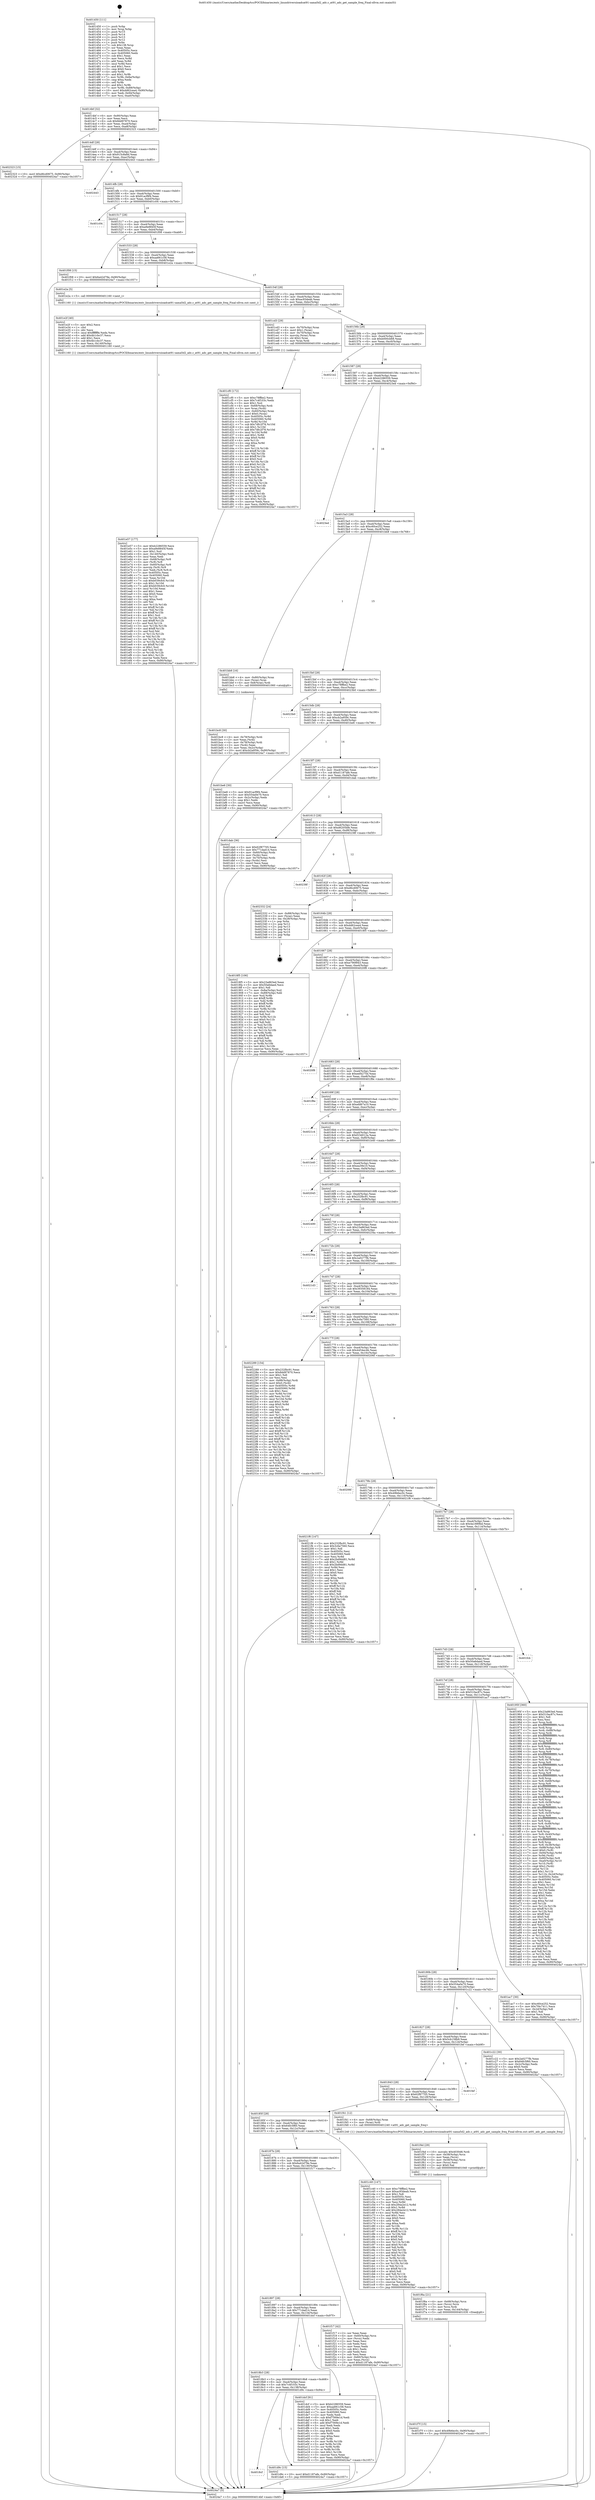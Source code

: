 digraph "0x401450" {
  label = "0x401450 (/mnt/c/Users/mathe/Desktop/tcc/POCII/binaries/extr_linuxdriversiioadcat91-sama5d2_adc.c_at91_adc_get_sample_freq_Final-ollvm.out::main(0))"
  labelloc = "t"
  node[shape=record]

  Entry [label="",width=0.3,height=0.3,shape=circle,fillcolor=black,style=filled]
  "0x4014bf" [label="{
     0x4014bf [32]\l
     | [instrs]\l
     &nbsp;&nbsp;0x4014bf \<+6\>: mov -0x90(%rbp),%eax\l
     &nbsp;&nbsp;0x4014c5 \<+2\>: mov %eax,%ecx\l
     &nbsp;&nbsp;0x4014c7 \<+6\>: sub $0x8dd97870,%ecx\l
     &nbsp;&nbsp;0x4014cd \<+6\>: mov %eax,-0xa4(%rbp)\l
     &nbsp;&nbsp;0x4014d3 \<+6\>: mov %ecx,-0xa8(%rbp)\l
     &nbsp;&nbsp;0x4014d9 \<+6\>: je 0000000000402323 \<main+0xed3\>\l
  }"]
  "0x402323" [label="{
     0x402323 [15]\l
     | [instrs]\l
     &nbsp;&nbsp;0x402323 \<+10\>: movl $0xd6cd0675,-0x90(%rbp)\l
     &nbsp;&nbsp;0x40232d \<+5\>: jmp 00000000004024a7 \<main+0x1057\>\l
  }"]
  "0x4014df" [label="{
     0x4014df [28]\l
     | [instrs]\l
     &nbsp;&nbsp;0x4014df \<+5\>: jmp 00000000004014e4 \<main+0x94\>\l
     &nbsp;&nbsp;0x4014e4 \<+6\>: mov -0xa4(%rbp),%eax\l
     &nbsp;&nbsp;0x4014ea \<+5\>: sub $0x915c8a8d,%eax\l
     &nbsp;&nbsp;0x4014ef \<+6\>: mov %eax,-0xac(%rbp)\l
     &nbsp;&nbsp;0x4014f5 \<+6\>: je 0000000000402443 \<main+0xff3\>\l
  }"]
  Exit [label="",width=0.3,height=0.3,shape=circle,fillcolor=black,style=filled,peripheries=2]
  "0x402443" [label="{
     0x402443\l
  }", style=dashed]
  "0x4014fb" [label="{
     0x4014fb [28]\l
     | [instrs]\l
     &nbsp;&nbsp;0x4014fb \<+5\>: jmp 0000000000401500 \<main+0xb0\>\l
     &nbsp;&nbsp;0x401500 \<+6\>: mov -0xa4(%rbp),%eax\l
     &nbsp;&nbsp;0x401506 \<+5\>: sub $0x91acf9f4,%eax\l
     &nbsp;&nbsp;0x40150b \<+6\>: mov %eax,-0xb0(%rbp)\l
     &nbsp;&nbsp;0x401511 \<+6\>: je 0000000000401c04 \<main+0x7b4\>\l
  }"]
  "0x401f7f" [label="{
     0x401f7f [15]\l
     | [instrs]\l
     &nbsp;&nbsp;0x401f7f \<+10\>: movl $0x49b6ec0c,-0x90(%rbp)\l
     &nbsp;&nbsp;0x401f89 \<+5\>: jmp 00000000004024a7 \<main+0x1057\>\l
  }"]
  "0x401c04" [label="{
     0x401c04\l
  }", style=dashed]
  "0x401517" [label="{
     0x401517 [28]\l
     | [instrs]\l
     &nbsp;&nbsp;0x401517 \<+5\>: jmp 000000000040151c \<main+0xcc\>\l
     &nbsp;&nbsp;0x40151c \<+6\>: mov -0xa4(%rbp),%eax\l
     &nbsp;&nbsp;0x401522 \<+5\>: sub $0xa9e8845f,%eax\l
     &nbsp;&nbsp;0x401527 \<+6\>: mov %eax,-0xb4(%rbp)\l
     &nbsp;&nbsp;0x40152d \<+6\>: je 0000000000401f08 \<main+0xab8\>\l
  }"]
  "0x401f6a" [label="{
     0x401f6a [21]\l
     | [instrs]\l
     &nbsp;&nbsp;0x401f6a \<+4\>: mov -0x68(%rbp),%rcx\l
     &nbsp;&nbsp;0x401f6e \<+3\>: mov (%rcx),%rcx\l
     &nbsp;&nbsp;0x401f71 \<+3\>: mov %rcx,%rdi\l
     &nbsp;&nbsp;0x401f74 \<+6\>: mov %eax,-0x144(%rbp)\l
     &nbsp;&nbsp;0x401f7a \<+5\>: call 0000000000401030 \<free@plt\>\l
     | [calls]\l
     &nbsp;&nbsp;0x401030 \{1\} (unknown)\l
  }"]
  "0x401f08" [label="{
     0x401f08 [15]\l
     | [instrs]\l
     &nbsp;&nbsp;0x401f08 \<+10\>: movl $0x6a42d79e,-0x90(%rbp)\l
     &nbsp;&nbsp;0x401f12 \<+5\>: jmp 00000000004024a7 \<main+0x1057\>\l
  }"]
  "0x401533" [label="{
     0x401533 [28]\l
     | [instrs]\l
     &nbsp;&nbsp;0x401533 \<+5\>: jmp 0000000000401538 \<main+0xe8\>\l
     &nbsp;&nbsp;0x401538 \<+6\>: mov -0xa4(%rbp),%eax\l
     &nbsp;&nbsp;0x40153e \<+5\>: sub $0xaa661c58,%eax\l
     &nbsp;&nbsp;0x401543 \<+6\>: mov %eax,-0xb8(%rbp)\l
     &nbsp;&nbsp;0x401549 \<+6\>: je 0000000000401e2a \<main+0x9da\>\l
  }"]
  "0x401f4d" [label="{
     0x401f4d [29]\l
     | [instrs]\l
     &nbsp;&nbsp;0x401f4d \<+10\>: movabs $0x4030d6,%rdi\l
     &nbsp;&nbsp;0x401f57 \<+4\>: mov -0x58(%rbp),%rcx\l
     &nbsp;&nbsp;0x401f5b \<+2\>: mov %eax,(%rcx)\l
     &nbsp;&nbsp;0x401f5d \<+4\>: mov -0x58(%rbp),%rcx\l
     &nbsp;&nbsp;0x401f61 \<+2\>: mov (%rcx),%esi\l
     &nbsp;&nbsp;0x401f63 \<+2\>: mov $0x0,%al\l
     &nbsp;&nbsp;0x401f65 \<+5\>: call 0000000000401040 \<printf@plt\>\l
     | [calls]\l
     &nbsp;&nbsp;0x401040 \{1\} (unknown)\l
  }"]
  "0x401e2a" [label="{
     0x401e2a [5]\l
     | [instrs]\l
     &nbsp;&nbsp;0x401e2a \<+5\>: call 0000000000401160 \<next_i\>\l
     | [calls]\l
     &nbsp;&nbsp;0x401160 \{1\} (/mnt/c/Users/mathe/Desktop/tcc/POCII/binaries/extr_linuxdriversiioadcat91-sama5d2_adc.c_at91_adc_get_sample_freq_Final-ollvm.out::next_i)\l
  }"]
  "0x40154f" [label="{
     0x40154f [28]\l
     | [instrs]\l
     &nbsp;&nbsp;0x40154f \<+5\>: jmp 0000000000401554 \<main+0x104\>\l
     &nbsp;&nbsp;0x401554 \<+6\>: mov -0xa4(%rbp),%eax\l
     &nbsp;&nbsp;0x40155a \<+5\>: sub $0xac93deab,%eax\l
     &nbsp;&nbsp;0x40155f \<+6\>: mov %eax,-0xbc(%rbp)\l
     &nbsp;&nbsp;0x401565 \<+6\>: je 0000000000401cd3 \<main+0x883\>\l
  }"]
  "0x401e57" [label="{
     0x401e57 [177]\l
     | [instrs]\l
     &nbsp;&nbsp;0x401e57 \<+5\>: mov $0xb2286559,%ecx\l
     &nbsp;&nbsp;0x401e5c \<+5\>: mov $0xa9e8845f,%edx\l
     &nbsp;&nbsp;0x401e61 \<+3\>: mov $0x1,%sil\l
     &nbsp;&nbsp;0x401e64 \<+6\>: mov -0x140(%rbp),%edi\l
     &nbsp;&nbsp;0x401e6a \<+3\>: imul %eax,%edi\l
     &nbsp;&nbsp;0x401e6d \<+4\>: mov -0x68(%rbp),%r8\l
     &nbsp;&nbsp;0x401e71 \<+3\>: mov (%r8),%r8\l
     &nbsp;&nbsp;0x401e74 \<+4\>: mov -0x60(%rbp),%r9\l
     &nbsp;&nbsp;0x401e78 \<+3\>: movslq (%r9),%r9\l
     &nbsp;&nbsp;0x401e7b \<+4\>: mov %edi,(%r8,%r9,4)\l
     &nbsp;&nbsp;0x401e7f \<+7\>: mov 0x40505c,%eax\l
     &nbsp;&nbsp;0x401e86 \<+7\>: mov 0x405060,%edi\l
     &nbsp;&nbsp;0x401e8d \<+3\>: mov %eax,%r10d\l
     &nbsp;&nbsp;0x401e90 \<+7\>: sub $0xb039cfc0,%r10d\l
     &nbsp;&nbsp;0x401e97 \<+4\>: sub $0x1,%r10d\l
     &nbsp;&nbsp;0x401e9b \<+7\>: add $0xb039cfc0,%r10d\l
     &nbsp;&nbsp;0x401ea2 \<+4\>: imul %r10d,%eax\l
     &nbsp;&nbsp;0x401ea6 \<+3\>: and $0x1,%eax\l
     &nbsp;&nbsp;0x401ea9 \<+3\>: cmp $0x0,%eax\l
     &nbsp;&nbsp;0x401eac \<+4\>: sete %r11b\l
     &nbsp;&nbsp;0x401eb0 \<+3\>: cmp $0xa,%edi\l
     &nbsp;&nbsp;0x401eb3 \<+3\>: setl %bl\l
     &nbsp;&nbsp;0x401eb6 \<+3\>: mov %r11b,%r14b\l
     &nbsp;&nbsp;0x401eb9 \<+4\>: xor $0xff,%r14b\l
     &nbsp;&nbsp;0x401ebd \<+3\>: mov %bl,%r15b\l
     &nbsp;&nbsp;0x401ec0 \<+4\>: xor $0xff,%r15b\l
     &nbsp;&nbsp;0x401ec4 \<+4\>: xor $0x1,%sil\l
     &nbsp;&nbsp;0x401ec8 \<+3\>: mov %r14b,%r12b\l
     &nbsp;&nbsp;0x401ecb \<+4\>: and $0xff,%r12b\l
     &nbsp;&nbsp;0x401ecf \<+3\>: and %sil,%r11b\l
     &nbsp;&nbsp;0x401ed2 \<+3\>: mov %r15b,%r13b\l
     &nbsp;&nbsp;0x401ed5 \<+4\>: and $0xff,%r13b\l
     &nbsp;&nbsp;0x401ed9 \<+3\>: and %sil,%bl\l
     &nbsp;&nbsp;0x401edc \<+3\>: or %r11b,%r12b\l
     &nbsp;&nbsp;0x401edf \<+3\>: or %bl,%r13b\l
     &nbsp;&nbsp;0x401ee2 \<+3\>: xor %r13b,%r12b\l
     &nbsp;&nbsp;0x401ee5 \<+3\>: or %r15b,%r14b\l
     &nbsp;&nbsp;0x401ee8 \<+4\>: xor $0xff,%r14b\l
     &nbsp;&nbsp;0x401eec \<+4\>: or $0x1,%sil\l
     &nbsp;&nbsp;0x401ef0 \<+3\>: and %sil,%r14b\l
     &nbsp;&nbsp;0x401ef3 \<+3\>: or %r14b,%r12b\l
     &nbsp;&nbsp;0x401ef6 \<+4\>: test $0x1,%r12b\l
     &nbsp;&nbsp;0x401efa \<+3\>: cmovne %edx,%ecx\l
     &nbsp;&nbsp;0x401efd \<+6\>: mov %ecx,-0x90(%rbp)\l
     &nbsp;&nbsp;0x401f03 \<+5\>: jmp 00000000004024a7 \<main+0x1057\>\l
  }"]
  "0x401cd3" [label="{
     0x401cd3 [29]\l
     | [instrs]\l
     &nbsp;&nbsp;0x401cd3 \<+4\>: mov -0x70(%rbp),%rax\l
     &nbsp;&nbsp;0x401cd7 \<+6\>: movl $0x1,(%rax)\l
     &nbsp;&nbsp;0x401cdd \<+4\>: mov -0x70(%rbp),%rax\l
     &nbsp;&nbsp;0x401ce1 \<+3\>: movslq (%rax),%rax\l
     &nbsp;&nbsp;0x401ce4 \<+4\>: shl $0x2,%rax\l
     &nbsp;&nbsp;0x401ce8 \<+3\>: mov %rax,%rdi\l
     &nbsp;&nbsp;0x401ceb \<+5\>: call 0000000000401050 \<malloc@plt\>\l
     | [calls]\l
     &nbsp;&nbsp;0x401050 \{1\} (unknown)\l
  }"]
  "0x40156b" [label="{
     0x40156b [28]\l
     | [instrs]\l
     &nbsp;&nbsp;0x40156b \<+5\>: jmp 0000000000401570 \<main+0x120\>\l
     &nbsp;&nbsp;0x401570 \<+6\>: mov -0xa4(%rbp),%eax\l
     &nbsp;&nbsp;0x401576 \<+5\>: sub $0xb000cb68,%eax\l
     &nbsp;&nbsp;0x40157b \<+6\>: mov %eax,-0xc0(%rbp)\l
     &nbsp;&nbsp;0x401581 \<+6\>: je 00000000004021e2 \<main+0xd92\>\l
  }"]
  "0x401e2f" [label="{
     0x401e2f [40]\l
     | [instrs]\l
     &nbsp;&nbsp;0x401e2f \<+5\>: mov $0x2,%ecx\l
     &nbsp;&nbsp;0x401e34 \<+1\>: cltd\l
     &nbsp;&nbsp;0x401e35 \<+2\>: idiv %ecx\l
     &nbsp;&nbsp;0x401e37 \<+6\>: imul $0xfffffffe,%edx,%ecx\l
     &nbsp;&nbsp;0x401e3d \<+6\>: add $0x4b1cbc37,%ecx\l
     &nbsp;&nbsp;0x401e43 \<+3\>: add $0x1,%ecx\l
     &nbsp;&nbsp;0x401e46 \<+6\>: sub $0x4b1cbc37,%ecx\l
     &nbsp;&nbsp;0x401e4c \<+6\>: mov %ecx,-0x140(%rbp)\l
     &nbsp;&nbsp;0x401e52 \<+5\>: call 0000000000401160 \<next_i\>\l
     | [calls]\l
     &nbsp;&nbsp;0x401160 \{1\} (/mnt/c/Users/mathe/Desktop/tcc/POCII/binaries/extr_linuxdriversiioadcat91-sama5d2_adc.c_at91_adc_get_sample_freq_Final-ollvm.out::next_i)\l
  }"]
  "0x4021e2" [label="{
     0x4021e2\l
  }", style=dashed]
  "0x401587" [label="{
     0x401587 [28]\l
     | [instrs]\l
     &nbsp;&nbsp;0x401587 \<+5\>: jmp 000000000040158c \<main+0x13c\>\l
     &nbsp;&nbsp;0x40158c \<+6\>: mov -0xa4(%rbp),%eax\l
     &nbsp;&nbsp;0x401592 \<+5\>: sub $0xb2286559,%eax\l
     &nbsp;&nbsp;0x401597 \<+6\>: mov %eax,-0xc4(%rbp)\l
     &nbsp;&nbsp;0x40159d \<+6\>: je 00000000004023ed \<main+0xf9d\>\l
  }"]
  "0x4018cf" [label="{
     0x4018cf\l
  }", style=dashed]
  "0x4023ed" [label="{
     0x4023ed\l
  }", style=dashed]
  "0x4015a3" [label="{
     0x4015a3 [28]\l
     | [instrs]\l
     &nbsp;&nbsp;0x4015a3 \<+5\>: jmp 00000000004015a8 \<main+0x158\>\l
     &nbsp;&nbsp;0x4015a8 \<+6\>: mov -0xa4(%rbp),%eax\l
     &nbsp;&nbsp;0x4015ae \<+5\>: sub $0xc60ce252,%eax\l
     &nbsp;&nbsp;0x4015b3 \<+6\>: mov %eax,-0xc8(%rbp)\l
     &nbsp;&nbsp;0x4015b9 \<+6\>: je 0000000000401bb8 \<main+0x768\>\l
  }"]
  "0x401d9c" [label="{
     0x401d9c [15]\l
     | [instrs]\l
     &nbsp;&nbsp;0x401d9c \<+10\>: movl $0xd1187afe,-0x90(%rbp)\l
     &nbsp;&nbsp;0x401da6 \<+5\>: jmp 00000000004024a7 \<main+0x1057\>\l
  }"]
  "0x401bb8" [label="{
     0x401bb8 [16]\l
     | [instrs]\l
     &nbsp;&nbsp;0x401bb8 \<+4\>: mov -0x80(%rbp),%rax\l
     &nbsp;&nbsp;0x401bbc \<+3\>: mov (%rax),%rax\l
     &nbsp;&nbsp;0x401bbf \<+4\>: mov 0x8(%rax),%rdi\l
     &nbsp;&nbsp;0x401bc3 \<+5\>: call 0000000000401060 \<atoi@plt\>\l
     | [calls]\l
     &nbsp;&nbsp;0x401060 \{1\} (unknown)\l
  }"]
  "0x4015bf" [label="{
     0x4015bf [28]\l
     | [instrs]\l
     &nbsp;&nbsp;0x4015bf \<+5\>: jmp 00000000004015c4 \<main+0x174\>\l
     &nbsp;&nbsp;0x4015c4 \<+6\>: mov -0xa4(%rbp),%eax\l
     &nbsp;&nbsp;0x4015ca \<+5\>: sub $0xc78ffbe2,%eax\l
     &nbsp;&nbsp;0x4015cf \<+6\>: mov %eax,-0xcc(%rbp)\l
     &nbsp;&nbsp;0x4015d5 \<+6\>: je 00000000004023b0 \<main+0xf60\>\l
  }"]
  "0x4018b3" [label="{
     0x4018b3 [28]\l
     | [instrs]\l
     &nbsp;&nbsp;0x4018b3 \<+5\>: jmp 00000000004018b8 \<main+0x468\>\l
     &nbsp;&nbsp;0x4018b8 \<+6\>: mov -0xa4(%rbp),%eax\l
     &nbsp;&nbsp;0x4018be \<+5\>: sub $0x7c4f103c,%eax\l
     &nbsp;&nbsp;0x4018c3 \<+6\>: mov %eax,-0x138(%rbp)\l
     &nbsp;&nbsp;0x4018c9 \<+6\>: je 0000000000401d9c \<main+0x94c\>\l
  }"]
  "0x4023b0" [label="{
     0x4023b0\l
  }", style=dashed]
  "0x4015db" [label="{
     0x4015db [28]\l
     | [instrs]\l
     &nbsp;&nbsp;0x4015db \<+5\>: jmp 00000000004015e0 \<main+0x190\>\l
     &nbsp;&nbsp;0x4015e0 \<+6\>: mov -0xa4(%rbp),%eax\l
     &nbsp;&nbsp;0x4015e6 \<+5\>: sub $0xcb2a959c,%eax\l
     &nbsp;&nbsp;0x4015eb \<+6\>: mov %eax,-0xd0(%rbp)\l
     &nbsp;&nbsp;0x4015f1 \<+6\>: je 0000000000401be6 \<main+0x796\>\l
  }"]
  "0x401dcf" [label="{
     0x401dcf [91]\l
     | [instrs]\l
     &nbsp;&nbsp;0x401dcf \<+5\>: mov $0xb2286559,%eax\l
     &nbsp;&nbsp;0x401dd4 \<+5\>: mov $0xaa661c58,%ecx\l
     &nbsp;&nbsp;0x401dd9 \<+7\>: mov 0x40505c,%edx\l
     &nbsp;&nbsp;0x401de0 \<+7\>: mov 0x405060,%esi\l
     &nbsp;&nbsp;0x401de7 \<+2\>: mov %edx,%edi\l
     &nbsp;&nbsp;0x401de9 \<+6\>: sub $0xf7569e1d,%edi\l
     &nbsp;&nbsp;0x401def \<+3\>: sub $0x1,%edi\l
     &nbsp;&nbsp;0x401df2 \<+6\>: add $0xf7569e1d,%edi\l
     &nbsp;&nbsp;0x401df8 \<+3\>: imul %edi,%edx\l
     &nbsp;&nbsp;0x401dfb \<+3\>: and $0x1,%edx\l
     &nbsp;&nbsp;0x401dfe \<+3\>: cmp $0x0,%edx\l
     &nbsp;&nbsp;0x401e01 \<+4\>: sete %r8b\l
     &nbsp;&nbsp;0x401e05 \<+3\>: cmp $0xa,%esi\l
     &nbsp;&nbsp;0x401e08 \<+4\>: setl %r9b\l
     &nbsp;&nbsp;0x401e0c \<+3\>: mov %r8b,%r10b\l
     &nbsp;&nbsp;0x401e0f \<+3\>: and %r9b,%r10b\l
     &nbsp;&nbsp;0x401e12 \<+3\>: xor %r9b,%r8b\l
     &nbsp;&nbsp;0x401e15 \<+3\>: or %r8b,%r10b\l
     &nbsp;&nbsp;0x401e18 \<+4\>: test $0x1,%r10b\l
     &nbsp;&nbsp;0x401e1c \<+3\>: cmovne %ecx,%eax\l
     &nbsp;&nbsp;0x401e1f \<+6\>: mov %eax,-0x90(%rbp)\l
     &nbsp;&nbsp;0x401e25 \<+5\>: jmp 00000000004024a7 \<main+0x1057\>\l
  }"]
  "0x401be6" [label="{
     0x401be6 [30]\l
     | [instrs]\l
     &nbsp;&nbsp;0x401be6 \<+5\>: mov $0x91acf9f4,%eax\l
     &nbsp;&nbsp;0x401beb \<+5\>: mov $0x554a0e70,%ecx\l
     &nbsp;&nbsp;0x401bf0 \<+3\>: mov -0x2c(%rbp),%edx\l
     &nbsp;&nbsp;0x401bf3 \<+3\>: cmp $0x1,%edx\l
     &nbsp;&nbsp;0x401bf6 \<+3\>: cmovl %ecx,%eax\l
     &nbsp;&nbsp;0x401bf9 \<+6\>: mov %eax,-0x90(%rbp)\l
     &nbsp;&nbsp;0x401bff \<+5\>: jmp 00000000004024a7 \<main+0x1057\>\l
  }"]
  "0x4015f7" [label="{
     0x4015f7 [28]\l
     | [instrs]\l
     &nbsp;&nbsp;0x4015f7 \<+5\>: jmp 00000000004015fc \<main+0x1ac\>\l
     &nbsp;&nbsp;0x4015fc \<+6\>: mov -0xa4(%rbp),%eax\l
     &nbsp;&nbsp;0x401602 \<+5\>: sub $0xd1187afe,%eax\l
     &nbsp;&nbsp;0x401607 \<+6\>: mov %eax,-0xd4(%rbp)\l
     &nbsp;&nbsp;0x40160d \<+6\>: je 0000000000401dab \<main+0x95b\>\l
  }"]
  "0x401897" [label="{
     0x401897 [28]\l
     | [instrs]\l
     &nbsp;&nbsp;0x401897 \<+5\>: jmp 000000000040189c \<main+0x44c\>\l
     &nbsp;&nbsp;0x40189c \<+6\>: mov -0xa4(%rbp),%eax\l
     &nbsp;&nbsp;0x4018a2 \<+5\>: sub $0x771dad14,%eax\l
     &nbsp;&nbsp;0x4018a7 \<+6\>: mov %eax,-0x134(%rbp)\l
     &nbsp;&nbsp;0x4018ad \<+6\>: je 0000000000401dcf \<main+0x97f\>\l
  }"]
  "0x401dab" [label="{
     0x401dab [36]\l
     | [instrs]\l
     &nbsp;&nbsp;0x401dab \<+5\>: mov $0x62f87705,%eax\l
     &nbsp;&nbsp;0x401db0 \<+5\>: mov $0x771dad14,%ecx\l
     &nbsp;&nbsp;0x401db5 \<+4\>: mov -0x60(%rbp),%rdx\l
     &nbsp;&nbsp;0x401db9 \<+2\>: mov (%rdx),%esi\l
     &nbsp;&nbsp;0x401dbb \<+4\>: mov -0x70(%rbp),%rdx\l
     &nbsp;&nbsp;0x401dbf \<+2\>: cmp (%rdx),%esi\l
     &nbsp;&nbsp;0x401dc1 \<+3\>: cmovl %ecx,%eax\l
     &nbsp;&nbsp;0x401dc4 \<+6\>: mov %eax,-0x90(%rbp)\l
     &nbsp;&nbsp;0x401dca \<+5\>: jmp 00000000004024a7 \<main+0x1057\>\l
  }"]
  "0x401613" [label="{
     0x401613 [28]\l
     | [instrs]\l
     &nbsp;&nbsp;0x401613 \<+5\>: jmp 0000000000401618 \<main+0x1c8\>\l
     &nbsp;&nbsp;0x401618 \<+6\>: mov -0xa4(%rbp),%eax\l
     &nbsp;&nbsp;0x40161e \<+5\>: sub $0xd6205bfe,%eax\l
     &nbsp;&nbsp;0x401623 \<+6\>: mov %eax,-0xd8(%rbp)\l
     &nbsp;&nbsp;0x401629 \<+6\>: je 000000000040238f \<main+0xf3f\>\l
  }"]
  "0x401f17" [label="{
     0x401f17 [42]\l
     | [instrs]\l
     &nbsp;&nbsp;0x401f17 \<+2\>: xor %eax,%eax\l
     &nbsp;&nbsp;0x401f19 \<+4\>: mov -0x60(%rbp),%rcx\l
     &nbsp;&nbsp;0x401f1d \<+2\>: mov (%rcx),%edx\l
     &nbsp;&nbsp;0x401f1f \<+2\>: mov %eax,%esi\l
     &nbsp;&nbsp;0x401f21 \<+2\>: sub %edx,%esi\l
     &nbsp;&nbsp;0x401f23 \<+2\>: mov %eax,%edx\l
     &nbsp;&nbsp;0x401f25 \<+3\>: sub $0x1,%edx\l
     &nbsp;&nbsp;0x401f28 \<+2\>: add %edx,%esi\l
     &nbsp;&nbsp;0x401f2a \<+2\>: sub %esi,%eax\l
     &nbsp;&nbsp;0x401f2c \<+4\>: mov -0x60(%rbp),%rcx\l
     &nbsp;&nbsp;0x401f30 \<+2\>: mov %eax,(%rcx)\l
     &nbsp;&nbsp;0x401f32 \<+10\>: movl $0xd1187afe,-0x90(%rbp)\l
     &nbsp;&nbsp;0x401f3c \<+5\>: jmp 00000000004024a7 \<main+0x1057\>\l
  }"]
  "0x40238f" [label="{
     0x40238f\l
  }", style=dashed]
  "0x40162f" [label="{
     0x40162f [28]\l
     | [instrs]\l
     &nbsp;&nbsp;0x40162f \<+5\>: jmp 0000000000401634 \<main+0x1e4\>\l
     &nbsp;&nbsp;0x401634 \<+6\>: mov -0xa4(%rbp),%eax\l
     &nbsp;&nbsp;0x40163a \<+5\>: sub $0xd6cd0675,%eax\l
     &nbsp;&nbsp;0x40163f \<+6\>: mov %eax,-0xdc(%rbp)\l
     &nbsp;&nbsp;0x401645 \<+6\>: je 0000000000402332 \<main+0xee2\>\l
  }"]
  "0x401cf0" [label="{
     0x401cf0 [172]\l
     | [instrs]\l
     &nbsp;&nbsp;0x401cf0 \<+5\>: mov $0xc78ffbe2,%ecx\l
     &nbsp;&nbsp;0x401cf5 \<+5\>: mov $0x7c4f103c,%edx\l
     &nbsp;&nbsp;0x401cfa \<+3\>: mov $0x1,%sil\l
     &nbsp;&nbsp;0x401cfd \<+4\>: mov -0x68(%rbp),%rdi\l
     &nbsp;&nbsp;0x401d01 \<+3\>: mov %rax,(%rdi)\l
     &nbsp;&nbsp;0x401d04 \<+4\>: mov -0x60(%rbp),%rax\l
     &nbsp;&nbsp;0x401d08 \<+6\>: movl $0x0,(%rax)\l
     &nbsp;&nbsp;0x401d0e \<+8\>: mov 0x40505c,%r8d\l
     &nbsp;&nbsp;0x401d16 \<+8\>: mov 0x405060,%r9d\l
     &nbsp;&nbsp;0x401d1e \<+3\>: mov %r8d,%r10d\l
     &nbsp;&nbsp;0x401d21 \<+7\>: sub $0x7dfc2f78,%r10d\l
     &nbsp;&nbsp;0x401d28 \<+4\>: sub $0x1,%r10d\l
     &nbsp;&nbsp;0x401d2c \<+7\>: add $0x7dfc2f78,%r10d\l
     &nbsp;&nbsp;0x401d33 \<+4\>: imul %r10d,%r8d\l
     &nbsp;&nbsp;0x401d37 \<+4\>: and $0x1,%r8d\l
     &nbsp;&nbsp;0x401d3b \<+4\>: cmp $0x0,%r8d\l
     &nbsp;&nbsp;0x401d3f \<+4\>: sete %r11b\l
     &nbsp;&nbsp;0x401d43 \<+4\>: cmp $0xa,%r9d\l
     &nbsp;&nbsp;0x401d47 \<+3\>: setl %bl\l
     &nbsp;&nbsp;0x401d4a \<+3\>: mov %r11b,%r14b\l
     &nbsp;&nbsp;0x401d4d \<+4\>: xor $0xff,%r14b\l
     &nbsp;&nbsp;0x401d51 \<+3\>: mov %bl,%r15b\l
     &nbsp;&nbsp;0x401d54 \<+4\>: xor $0xff,%r15b\l
     &nbsp;&nbsp;0x401d58 \<+4\>: xor $0x0,%sil\l
     &nbsp;&nbsp;0x401d5c \<+3\>: mov %r14b,%r12b\l
     &nbsp;&nbsp;0x401d5f \<+4\>: and $0x0,%r12b\l
     &nbsp;&nbsp;0x401d63 \<+3\>: and %sil,%r11b\l
     &nbsp;&nbsp;0x401d66 \<+3\>: mov %r15b,%r13b\l
     &nbsp;&nbsp;0x401d69 \<+4\>: and $0x0,%r13b\l
     &nbsp;&nbsp;0x401d6d \<+3\>: and %sil,%bl\l
     &nbsp;&nbsp;0x401d70 \<+3\>: or %r11b,%r12b\l
     &nbsp;&nbsp;0x401d73 \<+3\>: or %bl,%r13b\l
     &nbsp;&nbsp;0x401d76 \<+3\>: xor %r13b,%r12b\l
     &nbsp;&nbsp;0x401d79 \<+3\>: or %r15b,%r14b\l
     &nbsp;&nbsp;0x401d7c \<+4\>: xor $0xff,%r14b\l
     &nbsp;&nbsp;0x401d80 \<+4\>: or $0x0,%sil\l
     &nbsp;&nbsp;0x401d84 \<+3\>: and %sil,%r14b\l
     &nbsp;&nbsp;0x401d87 \<+3\>: or %r14b,%r12b\l
     &nbsp;&nbsp;0x401d8a \<+4\>: test $0x1,%r12b\l
     &nbsp;&nbsp;0x401d8e \<+3\>: cmovne %edx,%ecx\l
     &nbsp;&nbsp;0x401d91 \<+6\>: mov %ecx,-0x90(%rbp)\l
     &nbsp;&nbsp;0x401d97 \<+5\>: jmp 00000000004024a7 \<main+0x1057\>\l
  }"]
  "0x402332" [label="{
     0x402332 [24]\l
     | [instrs]\l
     &nbsp;&nbsp;0x402332 \<+7\>: mov -0x88(%rbp),%rax\l
     &nbsp;&nbsp;0x402339 \<+2\>: mov (%rax),%eax\l
     &nbsp;&nbsp;0x40233b \<+4\>: lea -0x28(%rbp),%rsp\l
     &nbsp;&nbsp;0x40233f \<+1\>: pop %rbx\l
     &nbsp;&nbsp;0x402340 \<+2\>: pop %r12\l
     &nbsp;&nbsp;0x402342 \<+2\>: pop %r13\l
     &nbsp;&nbsp;0x402344 \<+2\>: pop %r14\l
     &nbsp;&nbsp;0x402346 \<+2\>: pop %r15\l
     &nbsp;&nbsp;0x402348 \<+1\>: pop %rbp\l
     &nbsp;&nbsp;0x402349 \<+1\>: ret\l
  }"]
  "0x40164b" [label="{
     0x40164b [28]\l
     | [instrs]\l
     &nbsp;&nbsp;0x40164b \<+5\>: jmp 0000000000401650 \<main+0x200\>\l
     &nbsp;&nbsp;0x401650 \<+6\>: mov -0xa4(%rbp),%eax\l
     &nbsp;&nbsp;0x401656 \<+5\>: sub $0xdd62cea4,%eax\l
     &nbsp;&nbsp;0x40165b \<+6\>: mov %eax,-0xe0(%rbp)\l
     &nbsp;&nbsp;0x401661 \<+6\>: je 00000000004018f5 \<main+0x4a5\>\l
  }"]
  "0x40187b" [label="{
     0x40187b [28]\l
     | [instrs]\l
     &nbsp;&nbsp;0x40187b \<+5\>: jmp 0000000000401880 \<main+0x430\>\l
     &nbsp;&nbsp;0x401880 \<+6\>: mov -0xa4(%rbp),%eax\l
     &nbsp;&nbsp;0x401886 \<+5\>: sub $0x6a42d79e,%eax\l
     &nbsp;&nbsp;0x40188b \<+6\>: mov %eax,-0x130(%rbp)\l
     &nbsp;&nbsp;0x401891 \<+6\>: je 0000000000401f17 \<main+0xac7\>\l
  }"]
  "0x4018f5" [label="{
     0x4018f5 [106]\l
     | [instrs]\l
     &nbsp;&nbsp;0x4018f5 \<+5\>: mov $0x23a863ed,%eax\l
     &nbsp;&nbsp;0x4018fa \<+5\>: mov $0x50a6daed,%ecx\l
     &nbsp;&nbsp;0x4018ff \<+2\>: mov $0x1,%dl\l
     &nbsp;&nbsp;0x401901 \<+7\>: mov -0x8a(%rbp),%sil\l
     &nbsp;&nbsp;0x401908 \<+7\>: mov -0x89(%rbp),%dil\l
     &nbsp;&nbsp;0x40190f \<+3\>: mov %sil,%r8b\l
     &nbsp;&nbsp;0x401912 \<+4\>: xor $0xff,%r8b\l
     &nbsp;&nbsp;0x401916 \<+3\>: mov %dil,%r9b\l
     &nbsp;&nbsp;0x401919 \<+4\>: xor $0xff,%r9b\l
     &nbsp;&nbsp;0x40191d \<+3\>: xor $0x0,%dl\l
     &nbsp;&nbsp;0x401920 \<+3\>: mov %r8b,%r10b\l
     &nbsp;&nbsp;0x401923 \<+4\>: and $0x0,%r10b\l
     &nbsp;&nbsp;0x401927 \<+3\>: and %dl,%sil\l
     &nbsp;&nbsp;0x40192a \<+3\>: mov %r9b,%r11b\l
     &nbsp;&nbsp;0x40192d \<+4\>: and $0x0,%r11b\l
     &nbsp;&nbsp;0x401931 \<+3\>: and %dl,%dil\l
     &nbsp;&nbsp;0x401934 \<+3\>: or %sil,%r10b\l
     &nbsp;&nbsp;0x401937 \<+3\>: or %dil,%r11b\l
     &nbsp;&nbsp;0x40193a \<+3\>: xor %r11b,%r10b\l
     &nbsp;&nbsp;0x40193d \<+3\>: or %r9b,%r8b\l
     &nbsp;&nbsp;0x401940 \<+4\>: xor $0xff,%r8b\l
     &nbsp;&nbsp;0x401944 \<+3\>: or $0x0,%dl\l
     &nbsp;&nbsp;0x401947 \<+3\>: and %dl,%r8b\l
     &nbsp;&nbsp;0x40194a \<+3\>: or %r8b,%r10b\l
     &nbsp;&nbsp;0x40194d \<+4\>: test $0x1,%r10b\l
     &nbsp;&nbsp;0x401951 \<+3\>: cmovne %ecx,%eax\l
     &nbsp;&nbsp;0x401954 \<+6\>: mov %eax,-0x90(%rbp)\l
     &nbsp;&nbsp;0x40195a \<+5\>: jmp 00000000004024a7 \<main+0x1057\>\l
  }"]
  "0x401667" [label="{
     0x401667 [28]\l
     | [instrs]\l
     &nbsp;&nbsp;0x401667 \<+5\>: jmp 000000000040166c \<main+0x21c\>\l
     &nbsp;&nbsp;0x40166c \<+6\>: mov -0xa4(%rbp),%eax\l
     &nbsp;&nbsp;0x401672 \<+5\>: sub $0xe790f943,%eax\l
     &nbsp;&nbsp;0x401677 \<+6\>: mov %eax,-0xe4(%rbp)\l
     &nbsp;&nbsp;0x40167d \<+6\>: je 00000000004020f8 \<main+0xca8\>\l
  }"]
  "0x4024a7" [label="{
     0x4024a7 [5]\l
     | [instrs]\l
     &nbsp;&nbsp;0x4024a7 \<+5\>: jmp 00000000004014bf \<main+0x6f\>\l
  }"]
  "0x401450" [label="{
     0x401450 [111]\l
     | [instrs]\l
     &nbsp;&nbsp;0x401450 \<+1\>: push %rbp\l
     &nbsp;&nbsp;0x401451 \<+3\>: mov %rsp,%rbp\l
     &nbsp;&nbsp;0x401454 \<+2\>: push %r15\l
     &nbsp;&nbsp;0x401456 \<+2\>: push %r14\l
     &nbsp;&nbsp;0x401458 \<+2\>: push %r13\l
     &nbsp;&nbsp;0x40145a \<+2\>: push %r12\l
     &nbsp;&nbsp;0x40145c \<+1\>: push %rbx\l
     &nbsp;&nbsp;0x40145d \<+7\>: sub $0x138,%rsp\l
     &nbsp;&nbsp;0x401464 \<+2\>: xor %eax,%eax\l
     &nbsp;&nbsp;0x401466 \<+7\>: mov 0x40505c,%ecx\l
     &nbsp;&nbsp;0x40146d \<+7\>: mov 0x405060,%edx\l
     &nbsp;&nbsp;0x401474 \<+3\>: sub $0x1,%eax\l
     &nbsp;&nbsp;0x401477 \<+3\>: mov %ecx,%r8d\l
     &nbsp;&nbsp;0x40147a \<+3\>: add %eax,%r8d\l
     &nbsp;&nbsp;0x40147d \<+4\>: imul %r8d,%ecx\l
     &nbsp;&nbsp;0x401481 \<+3\>: and $0x1,%ecx\l
     &nbsp;&nbsp;0x401484 \<+3\>: cmp $0x0,%ecx\l
     &nbsp;&nbsp;0x401487 \<+4\>: sete %r9b\l
     &nbsp;&nbsp;0x40148b \<+4\>: and $0x1,%r9b\l
     &nbsp;&nbsp;0x40148f \<+7\>: mov %r9b,-0x8a(%rbp)\l
     &nbsp;&nbsp;0x401496 \<+3\>: cmp $0xa,%edx\l
     &nbsp;&nbsp;0x401499 \<+4\>: setl %r9b\l
     &nbsp;&nbsp;0x40149d \<+4\>: and $0x1,%r9b\l
     &nbsp;&nbsp;0x4014a1 \<+7\>: mov %r9b,-0x89(%rbp)\l
     &nbsp;&nbsp;0x4014a8 \<+10\>: movl $0xdd62cea4,-0x90(%rbp)\l
     &nbsp;&nbsp;0x4014b2 \<+6\>: mov %edi,-0x94(%rbp)\l
     &nbsp;&nbsp;0x4014b8 \<+7\>: mov %rsi,-0xa0(%rbp)\l
  }"]
  "0x401c40" [label="{
     0x401c40 [147]\l
     | [instrs]\l
     &nbsp;&nbsp;0x401c40 \<+5\>: mov $0xc78ffbe2,%eax\l
     &nbsp;&nbsp;0x401c45 \<+5\>: mov $0xac93deab,%ecx\l
     &nbsp;&nbsp;0x401c4a \<+2\>: mov $0x1,%dl\l
     &nbsp;&nbsp;0x401c4c \<+7\>: mov 0x40505c,%esi\l
     &nbsp;&nbsp;0x401c53 \<+7\>: mov 0x405060,%edi\l
     &nbsp;&nbsp;0x401c5a \<+3\>: mov %esi,%r8d\l
     &nbsp;&nbsp;0x401c5d \<+7\>: sub $0x284a2e12,%r8d\l
     &nbsp;&nbsp;0x401c64 \<+4\>: sub $0x1,%r8d\l
     &nbsp;&nbsp;0x401c68 \<+7\>: add $0x284a2e12,%r8d\l
     &nbsp;&nbsp;0x401c6f \<+4\>: imul %r8d,%esi\l
     &nbsp;&nbsp;0x401c73 \<+3\>: and $0x1,%esi\l
     &nbsp;&nbsp;0x401c76 \<+3\>: cmp $0x0,%esi\l
     &nbsp;&nbsp;0x401c79 \<+4\>: sete %r9b\l
     &nbsp;&nbsp;0x401c7d \<+3\>: cmp $0xa,%edi\l
     &nbsp;&nbsp;0x401c80 \<+4\>: setl %r10b\l
     &nbsp;&nbsp;0x401c84 \<+3\>: mov %r9b,%r11b\l
     &nbsp;&nbsp;0x401c87 \<+4\>: xor $0xff,%r11b\l
     &nbsp;&nbsp;0x401c8b \<+3\>: mov %r10b,%bl\l
     &nbsp;&nbsp;0x401c8e \<+3\>: xor $0xff,%bl\l
     &nbsp;&nbsp;0x401c91 \<+3\>: xor $0x0,%dl\l
     &nbsp;&nbsp;0x401c94 \<+3\>: mov %r11b,%r14b\l
     &nbsp;&nbsp;0x401c97 \<+4\>: and $0x0,%r14b\l
     &nbsp;&nbsp;0x401c9b \<+3\>: and %dl,%r9b\l
     &nbsp;&nbsp;0x401c9e \<+3\>: mov %bl,%r15b\l
     &nbsp;&nbsp;0x401ca1 \<+4\>: and $0x0,%r15b\l
     &nbsp;&nbsp;0x401ca5 \<+3\>: and %dl,%r10b\l
     &nbsp;&nbsp;0x401ca8 \<+3\>: or %r9b,%r14b\l
     &nbsp;&nbsp;0x401cab \<+3\>: or %r10b,%r15b\l
     &nbsp;&nbsp;0x401cae \<+3\>: xor %r15b,%r14b\l
     &nbsp;&nbsp;0x401cb1 \<+3\>: or %bl,%r11b\l
     &nbsp;&nbsp;0x401cb4 \<+4\>: xor $0xff,%r11b\l
     &nbsp;&nbsp;0x401cb8 \<+3\>: or $0x0,%dl\l
     &nbsp;&nbsp;0x401cbb \<+3\>: and %dl,%r11b\l
     &nbsp;&nbsp;0x401cbe \<+3\>: or %r11b,%r14b\l
     &nbsp;&nbsp;0x401cc1 \<+4\>: test $0x1,%r14b\l
     &nbsp;&nbsp;0x401cc5 \<+3\>: cmovne %ecx,%eax\l
     &nbsp;&nbsp;0x401cc8 \<+6\>: mov %eax,-0x90(%rbp)\l
     &nbsp;&nbsp;0x401cce \<+5\>: jmp 00000000004024a7 \<main+0x1057\>\l
  }"]
  "0x4020f8" [label="{
     0x4020f8\l
  }", style=dashed]
  "0x401683" [label="{
     0x401683 [28]\l
     | [instrs]\l
     &nbsp;&nbsp;0x401683 \<+5\>: jmp 0000000000401688 \<main+0x238\>\l
     &nbsp;&nbsp;0x401688 \<+6\>: mov -0xa4(%rbp),%eax\l
     &nbsp;&nbsp;0x40168e \<+5\>: sub $0xeef4275d,%eax\l
     &nbsp;&nbsp;0x401693 \<+6\>: mov %eax,-0xe8(%rbp)\l
     &nbsp;&nbsp;0x401699 \<+6\>: je 0000000000401f8e \<main+0xb3e\>\l
  }"]
  "0x40185f" [label="{
     0x40185f [28]\l
     | [instrs]\l
     &nbsp;&nbsp;0x40185f \<+5\>: jmp 0000000000401864 \<main+0x414\>\l
     &nbsp;&nbsp;0x401864 \<+6\>: mov -0xa4(%rbp),%eax\l
     &nbsp;&nbsp;0x40186a \<+5\>: sub $0x64fc5f60,%eax\l
     &nbsp;&nbsp;0x40186f \<+6\>: mov %eax,-0x12c(%rbp)\l
     &nbsp;&nbsp;0x401875 \<+6\>: je 0000000000401c40 \<main+0x7f0\>\l
  }"]
  "0x401f8e" [label="{
     0x401f8e\l
  }", style=dashed]
  "0x40169f" [label="{
     0x40169f [28]\l
     | [instrs]\l
     &nbsp;&nbsp;0x40169f \<+5\>: jmp 00000000004016a4 \<main+0x254\>\l
     &nbsp;&nbsp;0x4016a4 \<+6\>: mov -0xa4(%rbp),%eax\l
     &nbsp;&nbsp;0x4016aa \<+5\>: sub $0xefd67a10,%eax\l
     &nbsp;&nbsp;0x4016af \<+6\>: mov %eax,-0xec(%rbp)\l
     &nbsp;&nbsp;0x4016b5 \<+6\>: je 00000000004021c4 \<main+0xd74\>\l
  }"]
  "0x401f41" [label="{
     0x401f41 [12]\l
     | [instrs]\l
     &nbsp;&nbsp;0x401f41 \<+4\>: mov -0x68(%rbp),%rax\l
     &nbsp;&nbsp;0x401f45 \<+3\>: mov (%rax),%rdi\l
     &nbsp;&nbsp;0x401f48 \<+5\>: call 0000000000401240 \<at91_adc_get_sample_freq\>\l
     | [calls]\l
     &nbsp;&nbsp;0x401240 \{1\} (/mnt/c/Users/mathe/Desktop/tcc/POCII/binaries/extr_linuxdriversiioadcat91-sama5d2_adc.c_at91_adc_get_sample_freq_Final-ollvm.out::at91_adc_get_sample_freq)\l
  }"]
  "0x4021c4" [label="{
     0x4021c4\l
  }", style=dashed]
  "0x4016bb" [label="{
     0x4016bb [28]\l
     | [instrs]\l
     &nbsp;&nbsp;0x4016bb \<+5\>: jmp 00000000004016c0 \<main+0x270\>\l
     &nbsp;&nbsp;0x4016c0 \<+6\>: mov -0xa4(%rbp),%eax\l
     &nbsp;&nbsp;0x4016c6 \<+5\>: sub $0xf23d012a,%eax\l
     &nbsp;&nbsp;0x4016cb \<+6\>: mov %eax,-0xf0(%rbp)\l
     &nbsp;&nbsp;0x4016d1 \<+6\>: je 0000000000401b40 \<main+0x6f0\>\l
  }"]
  "0x401843" [label="{
     0x401843 [28]\l
     | [instrs]\l
     &nbsp;&nbsp;0x401843 \<+5\>: jmp 0000000000401848 \<main+0x3f8\>\l
     &nbsp;&nbsp;0x401848 \<+6\>: mov -0xa4(%rbp),%eax\l
     &nbsp;&nbsp;0x40184e \<+5\>: sub $0x62f87705,%eax\l
     &nbsp;&nbsp;0x401853 \<+6\>: mov %eax,-0x128(%rbp)\l
     &nbsp;&nbsp;0x401859 \<+6\>: je 0000000000401f41 \<main+0xaf1\>\l
  }"]
  "0x401b40" [label="{
     0x401b40\l
  }", style=dashed]
  "0x4016d7" [label="{
     0x4016d7 [28]\l
     | [instrs]\l
     &nbsp;&nbsp;0x4016d7 \<+5\>: jmp 00000000004016dc \<main+0x28c\>\l
     &nbsp;&nbsp;0x4016dc \<+6\>: mov -0xa4(%rbp),%eax\l
     &nbsp;&nbsp;0x4016e2 \<+5\>: sub $0xea39e10,%eax\l
     &nbsp;&nbsp;0x4016e7 \<+6\>: mov %eax,-0xf4(%rbp)\l
     &nbsp;&nbsp;0x4016ed \<+6\>: je 0000000000402045 \<main+0xbf5\>\l
  }"]
  "0x401fef" [label="{
     0x401fef\l
  }", style=dashed]
  "0x402045" [label="{
     0x402045\l
  }", style=dashed]
  "0x4016f3" [label="{
     0x4016f3 [28]\l
     | [instrs]\l
     &nbsp;&nbsp;0x4016f3 \<+5\>: jmp 00000000004016f8 \<main+0x2a8\>\l
     &nbsp;&nbsp;0x4016f8 \<+6\>: mov -0xa4(%rbp),%eax\l
     &nbsp;&nbsp;0x4016fe \<+5\>: sub $0x232fbc91,%eax\l
     &nbsp;&nbsp;0x401703 \<+6\>: mov %eax,-0xf8(%rbp)\l
     &nbsp;&nbsp;0x401709 \<+6\>: je 0000000000402490 \<main+0x1040\>\l
  }"]
  "0x401827" [label="{
     0x401827 [28]\l
     | [instrs]\l
     &nbsp;&nbsp;0x401827 \<+5\>: jmp 000000000040182c \<main+0x3dc\>\l
     &nbsp;&nbsp;0x40182c \<+6\>: mov -0xa4(%rbp),%eax\l
     &nbsp;&nbsp;0x401832 \<+5\>: sub $0x5cb158b9,%eax\l
     &nbsp;&nbsp;0x401837 \<+6\>: mov %eax,-0x124(%rbp)\l
     &nbsp;&nbsp;0x40183d \<+6\>: je 0000000000401fef \<main+0xb9f\>\l
  }"]
  "0x402490" [label="{
     0x402490\l
  }", style=dashed]
  "0x40170f" [label="{
     0x40170f [28]\l
     | [instrs]\l
     &nbsp;&nbsp;0x40170f \<+5\>: jmp 0000000000401714 \<main+0x2c4\>\l
     &nbsp;&nbsp;0x401714 \<+6\>: mov -0xa4(%rbp),%eax\l
     &nbsp;&nbsp;0x40171a \<+5\>: sub $0x23a863ed,%eax\l
     &nbsp;&nbsp;0x40171f \<+6\>: mov %eax,-0xfc(%rbp)\l
     &nbsp;&nbsp;0x401725 \<+6\>: je 000000000040234a \<main+0xefa\>\l
  }"]
  "0x401c22" [label="{
     0x401c22 [30]\l
     | [instrs]\l
     &nbsp;&nbsp;0x401c22 \<+5\>: mov $0x2a0277fb,%eax\l
     &nbsp;&nbsp;0x401c27 \<+5\>: mov $0x64fc5f60,%ecx\l
     &nbsp;&nbsp;0x401c2c \<+3\>: mov -0x2c(%rbp),%edx\l
     &nbsp;&nbsp;0x401c2f \<+3\>: cmp $0x0,%edx\l
     &nbsp;&nbsp;0x401c32 \<+3\>: cmove %ecx,%eax\l
     &nbsp;&nbsp;0x401c35 \<+6\>: mov %eax,-0x90(%rbp)\l
     &nbsp;&nbsp;0x401c3b \<+5\>: jmp 00000000004024a7 \<main+0x1057\>\l
  }"]
  "0x40234a" [label="{
     0x40234a\l
  }", style=dashed]
  "0x40172b" [label="{
     0x40172b [28]\l
     | [instrs]\l
     &nbsp;&nbsp;0x40172b \<+5\>: jmp 0000000000401730 \<main+0x2e0\>\l
     &nbsp;&nbsp;0x401730 \<+6\>: mov -0xa4(%rbp),%eax\l
     &nbsp;&nbsp;0x401736 \<+5\>: sub $0x2a0277fb,%eax\l
     &nbsp;&nbsp;0x40173b \<+6\>: mov %eax,-0x100(%rbp)\l
     &nbsp;&nbsp;0x401741 \<+6\>: je 00000000004021d3 \<main+0xd83\>\l
  }"]
  "0x401bc8" [label="{
     0x401bc8 [30]\l
     | [instrs]\l
     &nbsp;&nbsp;0x401bc8 \<+4\>: mov -0x78(%rbp),%rdi\l
     &nbsp;&nbsp;0x401bcc \<+2\>: mov %eax,(%rdi)\l
     &nbsp;&nbsp;0x401bce \<+4\>: mov -0x78(%rbp),%rdi\l
     &nbsp;&nbsp;0x401bd2 \<+2\>: mov (%rdi),%eax\l
     &nbsp;&nbsp;0x401bd4 \<+3\>: mov %eax,-0x2c(%rbp)\l
     &nbsp;&nbsp;0x401bd7 \<+10\>: movl $0xcb2a959c,-0x90(%rbp)\l
     &nbsp;&nbsp;0x401be1 \<+5\>: jmp 00000000004024a7 \<main+0x1057\>\l
  }"]
  "0x4021d3" [label="{
     0x4021d3\l
  }", style=dashed]
  "0x401747" [label="{
     0x401747 [28]\l
     | [instrs]\l
     &nbsp;&nbsp;0x401747 \<+5\>: jmp 000000000040174c \<main+0x2fc\>\l
     &nbsp;&nbsp;0x40174c \<+6\>: mov -0xa4(%rbp),%eax\l
     &nbsp;&nbsp;0x401752 \<+5\>: sub $0x39358184,%eax\l
     &nbsp;&nbsp;0x401757 \<+6\>: mov %eax,-0x104(%rbp)\l
     &nbsp;&nbsp;0x40175d \<+6\>: je 0000000000401ba9 \<main+0x759\>\l
  }"]
  "0x40180b" [label="{
     0x40180b [28]\l
     | [instrs]\l
     &nbsp;&nbsp;0x40180b \<+5\>: jmp 0000000000401810 \<main+0x3c0\>\l
     &nbsp;&nbsp;0x401810 \<+6\>: mov -0xa4(%rbp),%eax\l
     &nbsp;&nbsp;0x401816 \<+5\>: sub $0x554a0e70,%eax\l
     &nbsp;&nbsp;0x40181b \<+6\>: mov %eax,-0x120(%rbp)\l
     &nbsp;&nbsp;0x401821 \<+6\>: je 0000000000401c22 \<main+0x7d2\>\l
  }"]
  "0x401ba9" [label="{
     0x401ba9\l
  }", style=dashed]
  "0x401763" [label="{
     0x401763 [28]\l
     | [instrs]\l
     &nbsp;&nbsp;0x401763 \<+5\>: jmp 0000000000401768 \<main+0x318\>\l
     &nbsp;&nbsp;0x401768 \<+6\>: mov -0xa4(%rbp),%eax\l
     &nbsp;&nbsp;0x40176e \<+5\>: sub $0x3c6a7560,%eax\l
     &nbsp;&nbsp;0x401773 \<+6\>: mov %eax,-0x108(%rbp)\l
     &nbsp;&nbsp;0x401779 \<+6\>: je 0000000000402289 \<main+0xe39\>\l
  }"]
  "0x401ac7" [label="{
     0x401ac7 [30]\l
     | [instrs]\l
     &nbsp;&nbsp;0x401ac7 \<+5\>: mov $0xc60ce252,%eax\l
     &nbsp;&nbsp;0x401acc \<+5\>: mov $0x7f4c7411,%ecx\l
     &nbsp;&nbsp;0x401ad1 \<+3\>: mov -0x2d(%rbp),%dl\l
     &nbsp;&nbsp;0x401ad4 \<+3\>: test $0x1,%dl\l
     &nbsp;&nbsp;0x401ad7 \<+3\>: cmovne %ecx,%eax\l
     &nbsp;&nbsp;0x401ada \<+6\>: mov %eax,-0x90(%rbp)\l
     &nbsp;&nbsp;0x401ae0 \<+5\>: jmp 00000000004024a7 \<main+0x1057\>\l
  }"]
  "0x402289" [label="{
     0x402289 [154]\l
     | [instrs]\l
     &nbsp;&nbsp;0x402289 \<+5\>: mov $0x232fbc91,%eax\l
     &nbsp;&nbsp;0x40228e \<+5\>: mov $0x8dd97870,%ecx\l
     &nbsp;&nbsp;0x402293 \<+2\>: mov $0x1,%dl\l
     &nbsp;&nbsp;0x402295 \<+2\>: xor %esi,%esi\l
     &nbsp;&nbsp;0x402297 \<+7\>: mov -0x88(%rbp),%rdi\l
     &nbsp;&nbsp;0x40229e \<+6\>: movl $0x0,(%rdi)\l
     &nbsp;&nbsp;0x4022a4 \<+8\>: mov 0x40505c,%r8d\l
     &nbsp;&nbsp;0x4022ac \<+8\>: mov 0x405060,%r9d\l
     &nbsp;&nbsp;0x4022b4 \<+3\>: sub $0x1,%esi\l
     &nbsp;&nbsp;0x4022b7 \<+3\>: mov %r8d,%r10d\l
     &nbsp;&nbsp;0x4022ba \<+3\>: add %esi,%r10d\l
     &nbsp;&nbsp;0x4022bd \<+4\>: imul %r10d,%r8d\l
     &nbsp;&nbsp;0x4022c1 \<+4\>: and $0x1,%r8d\l
     &nbsp;&nbsp;0x4022c5 \<+4\>: cmp $0x0,%r8d\l
     &nbsp;&nbsp;0x4022c9 \<+4\>: sete %r11b\l
     &nbsp;&nbsp;0x4022cd \<+4\>: cmp $0xa,%r9d\l
     &nbsp;&nbsp;0x4022d1 \<+3\>: setl %bl\l
     &nbsp;&nbsp;0x4022d4 \<+3\>: mov %r11b,%r14b\l
     &nbsp;&nbsp;0x4022d7 \<+4\>: xor $0xff,%r14b\l
     &nbsp;&nbsp;0x4022db \<+3\>: mov %bl,%r15b\l
     &nbsp;&nbsp;0x4022de \<+4\>: xor $0xff,%r15b\l
     &nbsp;&nbsp;0x4022e2 \<+3\>: xor $0x1,%dl\l
     &nbsp;&nbsp;0x4022e5 \<+3\>: mov %r14b,%r12b\l
     &nbsp;&nbsp;0x4022e8 \<+4\>: and $0xff,%r12b\l
     &nbsp;&nbsp;0x4022ec \<+3\>: and %dl,%r11b\l
     &nbsp;&nbsp;0x4022ef \<+3\>: mov %r15b,%r13b\l
     &nbsp;&nbsp;0x4022f2 \<+4\>: and $0xff,%r13b\l
     &nbsp;&nbsp;0x4022f6 \<+2\>: and %dl,%bl\l
     &nbsp;&nbsp;0x4022f8 \<+3\>: or %r11b,%r12b\l
     &nbsp;&nbsp;0x4022fb \<+3\>: or %bl,%r13b\l
     &nbsp;&nbsp;0x4022fe \<+3\>: xor %r13b,%r12b\l
     &nbsp;&nbsp;0x402301 \<+3\>: or %r15b,%r14b\l
     &nbsp;&nbsp;0x402304 \<+4\>: xor $0xff,%r14b\l
     &nbsp;&nbsp;0x402308 \<+3\>: or $0x1,%dl\l
     &nbsp;&nbsp;0x40230b \<+3\>: and %dl,%r14b\l
     &nbsp;&nbsp;0x40230e \<+3\>: or %r14b,%r12b\l
     &nbsp;&nbsp;0x402311 \<+4\>: test $0x1,%r12b\l
     &nbsp;&nbsp;0x402315 \<+3\>: cmovne %ecx,%eax\l
     &nbsp;&nbsp;0x402318 \<+6\>: mov %eax,-0x90(%rbp)\l
     &nbsp;&nbsp;0x40231e \<+5\>: jmp 00000000004024a7 \<main+0x1057\>\l
  }"]
  "0x40177f" [label="{
     0x40177f [28]\l
     | [instrs]\l
     &nbsp;&nbsp;0x40177f \<+5\>: jmp 0000000000401784 \<main+0x334\>\l
     &nbsp;&nbsp;0x401784 \<+6\>: mov -0xa4(%rbp),%eax\l
     &nbsp;&nbsp;0x40178a \<+5\>: sub $0x4454ec4b,%eax\l
     &nbsp;&nbsp;0x40178f \<+6\>: mov %eax,-0x10c(%rbp)\l
     &nbsp;&nbsp;0x401795 \<+6\>: je 000000000040206f \<main+0xc1f\>\l
  }"]
  "0x4017ef" [label="{
     0x4017ef [28]\l
     | [instrs]\l
     &nbsp;&nbsp;0x4017ef \<+5\>: jmp 00000000004017f4 \<main+0x3a4\>\l
     &nbsp;&nbsp;0x4017f4 \<+6\>: mov -0xa4(%rbp),%eax\l
     &nbsp;&nbsp;0x4017fa \<+5\>: sub $0x510ac87c,%eax\l
     &nbsp;&nbsp;0x4017ff \<+6\>: mov %eax,-0x11c(%rbp)\l
     &nbsp;&nbsp;0x401805 \<+6\>: je 0000000000401ac7 \<main+0x677\>\l
  }"]
  "0x40206f" [label="{
     0x40206f\l
  }", style=dashed]
  "0x40179b" [label="{
     0x40179b [28]\l
     | [instrs]\l
     &nbsp;&nbsp;0x40179b \<+5\>: jmp 00000000004017a0 \<main+0x350\>\l
     &nbsp;&nbsp;0x4017a0 \<+6\>: mov -0xa4(%rbp),%eax\l
     &nbsp;&nbsp;0x4017a6 \<+5\>: sub $0x49b6ec0c,%eax\l
     &nbsp;&nbsp;0x4017ab \<+6\>: mov %eax,-0x110(%rbp)\l
     &nbsp;&nbsp;0x4017b1 \<+6\>: je 00000000004021f6 \<main+0xda6\>\l
  }"]
  "0x40195f" [label="{
     0x40195f [360]\l
     | [instrs]\l
     &nbsp;&nbsp;0x40195f \<+5\>: mov $0x23a863ed,%eax\l
     &nbsp;&nbsp;0x401964 \<+5\>: mov $0x510ac87c,%ecx\l
     &nbsp;&nbsp;0x401969 \<+2\>: mov $0x1,%dl\l
     &nbsp;&nbsp;0x40196b \<+2\>: xor %esi,%esi\l
     &nbsp;&nbsp;0x40196d \<+3\>: mov %rsp,%rdi\l
     &nbsp;&nbsp;0x401970 \<+4\>: add $0xfffffffffffffff0,%rdi\l
     &nbsp;&nbsp;0x401974 \<+3\>: mov %rdi,%rsp\l
     &nbsp;&nbsp;0x401977 \<+7\>: mov %rdi,-0x88(%rbp)\l
     &nbsp;&nbsp;0x40197e \<+3\>: mov %rsp,%rdi\l
     &nbsp;&nbsp;0x401981 \<+4\>: add $0xfffffffffffffff0,%rdi\l
     &nbsp;&nbsp;0x401985 \<+3\>: mov %rdi,%rsp\l
     &nbsp;&nbsp;0x401988 \<+3\>: mov %rsp,%r8\l
     &nbsp;&nbsp;0x40198b \<+4\>: add $0xfffffffffffffff0,%r8\l
     &nbsp;&nbsp;0x40198f \<+3\>: mov %r8,%rsp\l
     &nbsp;&nbsp;0x401992 \<+4\>: mov %r8,-0x80(%rbp)\l
     &nbsp;&nbsp;0x401996 \<+3\>: mov %rsp,%r8\l
     &nbsp;&nbsp;0x401999 \<+4\>: add $0xfffffffffffffff0,%r8\l
     &nbsp;&nbsp;0x40199d \<+3\>: mov %r8,%rsp\l
     &nbsp;&nbsp;0x4019a0 \<+4\>: mov %r8,-0x78(%rbp)\l
     &nbsp;&nbsp;0x4019a4 \<+3\>: mov %rsp,%r8\l
     &nbsp;&nbsp;0x4019a7 \<+4\>: add $0xfffffffffffffff0,%r8\l
     &nbsp;&nbsp;0x4019ab \<+3\>: mov %r8,%rsp\l
     &nbsp;&nbsp;0x4019ae \<+4\>: mov %r8,-0x70(%rbp)\l
     &nbsp;&nbsp;0x4019b2 \<+3\>: mov %rsp,%r8\l
     &nbsp;&nbsp;0x4019b5 \<+4\>: add $0xfffffffffffffff0,%r8\l
     &nbsp;&nbsp;0x4019b9 \<+3\>: mov %r8,%rsp\l
     &nbsp;&nbsp;0x4019bc \<+4\>: mov %r8,-0x68(%rbp)\l
     &nbsp;&nbsp;0x4019c0 \<+3\>: mov %rsp,%r8\l
     &nbsp;&nbsp;0x4019c3 \<+4\>: add $0xfffffffffffffff0,%r8\l
     &nbsp;&nbsp;0x4019c7 \<+3\>: mov %r8,%rsp\l
     &nbsp;&nbsp;0x4019ca \<+4\>: mov %r8,-0x60(%rbp)\l
     &nbsp;&nbsp;0x4019ce \<+3\>: mov %rsp,%r8\l
     &nbsp;&nbsp;0x4019d1 \<+4\>: add $0xfffffffffffffff0,%r8\l
     &nbsp;&nbsp;0x4019d5 \<+3\>: mov %r8,%rsp\l
     &nbsp;&nbsp;0x4019d8 \<+4\>: mov %r8,-0x58(%rbp)\l
     &nbsp;&nbsp;0x4019dc \<+3\>: mov %rsp,%r8\l
     &nbsp;&nbsp;0x4019df \<+4\>: add $0xfffffffffffffff0,%r8\l
     &nbsp;&nbsp;0x4019e3 \<+3\>: mov %r8,%rsp\l
     &nbsp;&nbsp;0x4019e6 \<+4\>: mov %r8,-0x50(%rbp)\l
     &nbsp;&nbsp;0x4019ea \<+3\>: mov %rsp,%r8\l
     &nbsp;&nbsp;0x4019ed \<+4\>: add $0xfffffffffffffff0,%r8\l
     &nbsp;&nbsp;0x4019f1 \<+3\>: mov %r8,%rsp\l
     &nbsp;&nbsp;0x4019f4 \<+4\>: mov %r8,-0x48(%rbp)\l
     &nbsp;&nbsp;0x4019f8 \<+3\>: mov %rsp,%r8\l
     &nbsp;&nbsp;0x4019fb \<+4\>: add $0xfffffffffffffff0,%r8\l
     &nbsp;&nbsp;0x4019ff \<+3\>: mov %r8,%rsp\l
     &nbsp;&nbsp;0x401a02 \<+4\>: mov %r8,-0x40(%rbp)\l
     &nbsp;&nbsp;0x401a06 \<+3\>: mov %rsp,%r8\l
     &nbsp;&nbsp;0x401a09 \<+4\>: add $0xfffffffffffffff0,%r8\l
     &nbsp;&nbsp;0x401a0d \<+3\>: mov %r8,%rsp\l
     &nbsp;&nbsp;0x401a10 \<+4\>: mov %r8,-0x38(%rbp)\l
     &nbsp;&nbsp;0x401a14 \<+7\>: mov -0x88(%rbp),%r8\l
     &nbsp;&nbsp;0x401a1b \<+7\>: movl $0x0,(%r8)\l
     &nbsp;&nbsp;0x401a22 \<+7\>: mov -0x94(%rbp),%r9d\l
     &nbsp;&nbsp;0x401a29 \<+3\>: mov %r9d,(%rdi)\l
     &nbsp;&nbsp;0x401a2c \<+4\>: mov -0x80(%rbp),%r8\l
     &nbsp;&nbsp;0x401a30 \<+7\>: mov -0xa0(%rbp),%r10\l
     &nbsp;&nbsp;0x401a37 \<+3\>: mov %r10,(%r8)\l
     &nbsp;&nbsp;0x401a3a \<+3\>: cmpl $0x2,(%rdi)\l
     &nbsp;&nbsp;0x401a3d \<+4\>: setne %r11b\l
     &nbsp;&nbsp;0x401a41 \<+4\>: and $0x1,%r11b\l
     &nbsp;&nbsp;0x401a45 \<+4\>: mov %r11b,-0x2d(%rbp)\l
     &nbsp;&nbsp;0x401a49 \<+7\>: mov 0x40505c,%ebx\l
     &nbsp;&nbsp;0x401a50 \<+8\>: mov 0x405060,%r14d\l
     &nbsp;&nbsp;0x401a58 \<+3\>: sub $0x1,%esi\l
     &nbsp;&nbsp;0x401a5b \<+3\>: mov %ebx,%r15d\l
     &nbsp;&nbsp;0x401a5e \<+3\>: add %esi,%r15d\l
     &nbsp;&nbsp;0x401a61 \<+4\>: imul %r15d,%ebx\l
     &nbsp;&nbsp;0x401a65 \<+3\>: and $0x1,%ebx\l
     &nbsp;&nbsp;0x401a68 \<+3\>: cmp $0x0,%ebx\l
     &nbsp;&nbsp;0x401a6b \<+4\>: sete %r11b\l
     &nbsp;&nbsp;0x401a6f \<+4\>: cmp $0xa,%r14d\l
     &nbsp;&nbsp;0x401a73 \<+4\>: setl %r12b\l
     &nbsp;&nbsp;0x401a77 \<+3\>: mov %r11b,%r13b\l
     &nbsp;&nbsp;0x401a7a \<+4\>: xor $0xff,%r13b\l
     &nbsp;&nbsp;0x401a7e \<+3\>: mov %r12b,%sil\l
     &nbsp;&nbsp;0x401a81 \<+4\>: xor $0xff,%sil\l
     &nbsp;&nbsp;0x401a85 \<+3\>: xor $0x0,%dl\l
     &nbsp;&nbsp;0x401a88 \<+3\>: mov %r13b,%dil\l
     &nbsp;&nbsp;0x401a8b \<+4\>: and $0x0,%dil\l
     &nbsp;&nbsp;0x401a8f \<+3\>: and %dl,%r11b\l
     &nbsp;&nbsp;0x401a92 \<+3\>: mov %sil,%r8b\l
     &nbsp;&nbsp;0x401a95 \<+4\>: and $0x0,%r8b\l
     &nbsp;&nbsp;0x401a99 \<+3\>: and %dl,%r12b\l
     &nbsp;&nbsp;0x401a9c \<+3\>: or %r11b,%dil\l
     &nbsp;&nbsp;0x401a9f \<+3\>: or %r12b,%r8b\l
     &nbsp;&nbsp;0x401aa2 \<+3\>: xor %r8b,%dil\l
     &nbsp;&nbsp;0x401aa5 \<+3\>: or %sil,%r13b\l
     &nbsp;&nbsp;0x401aa8 \<+4\>: xor $0xff,%r13b\l
     &nbsp;&nbsp;0x401aac \<+3\>: or $0x0,%dl\l
     &nbsp;&nbsp;0x401aaf \<+3\>: and %dl,%r13b\l
     &nbsp;&nbsp;0x401ab2 \<+3\>: or %r13b,%dil\l
     &nbsp;&nbsp;0x401ab5 \<+4\>: test $0x1,%dil\l
     &nbsp;&nbsp;0x401ab9 \<+3\>: cmovne %ecx,%eax\l
     &nbsp;&nbsp;0x401abc \<+6\>: mov %eax,-0x90(%rbp)\l
     &nbsp;&nbsp;0x401ac2 \<+5\>: jmp 00000000004024a7 \<main+0x1057\>\l
  }"]
  "0x4021f6" [label="{
     0x4021f6 [147]\l
     | [instrs]\l
     &nbsp;&nbsp;0x4021f6 \<+5\>: mov $0x232fbc91,%eax\l
     &nbsp;&nbsp;0x4021fb \<+5\>: mov $0x3c6a7560,%ecx\l
     &nbsp;&nbsp;0x402200 \<+2\>: mov $0x1,%dl\l
     &nbsp;&nbsp;0x402202 \<+7\>: mov 0x40505c,%esi\l
     &nbsp;&nbsp;0x402209 \<+7\>: mov 0x405060,%edi\l
     &nbsp;&nbsp;0x402210 \<+3\>: mov %esi,%r8d\l
     &nbsp;&nbsp;0x402213 \<+7\>: add $0x2bd9dd81,%r8d\l
     &nbsp;&nbsp;0x40221a \<+4\>: sub $0x1,%r8d\l
     &nbsp;&nbsp;0x40221e \<+7\>: sub $0x2bd9dd81,%r8d\l
     &nbsp;&nbsp;0x402225 \<+4\>: imul %r8d,%esi\l
     &nbsp;&nbsp;0x402229 \<+3\>: and $0x1,%esi\l
     &nbsp;&nbsp;0x40222c \<+3\>: cmp $0x0,%esi\l
     &nbsp;&nbsp;0x40222f \<+4\>: sete %r9b\l
     &nbsp;&nbsp;0x402233 \<+3\>: cmp $0xa,%edi\l
     &nbsp;&nbsp;0x402236 \<+4\>: setl %r10b\l
     &nbsp;&nbsp;0x40223a \<+3\>: mov %r9b,%r11b\l
     &nbsp;&nbsp;0x40223d \<+4\>: xor $0xff,%r11b\l
     &nbsp;&nbsp;0x402241 \<+3\>: mov %r10b,%bl\l
     &nbsp;&nbsp;0x402244 \<+3\>: xor $0xff,%bl\l
     &nbsp;&nbsp;0x402247 \<+3\>: xor $0x1,%dl\l
     &nbsp;&nbsp;0x40224a \<+3\>: mov %r11b,%r14b\l
     &nbsp;&nbsp;0x40224d \<+4\>: and $0xff,%r14b\l
     &nbsp;&nbsp;0x402251 \<+3\>: and %dl,%r9b\l
     &nbsp;&nbsp;0x402254 \<+3\>: mov %bl,%r15b\l
     &nbsp;&nbsp;0x402257 \<+4\>: and $0xff,%r15b\l
     &nbsp;&nbsp;0x40225b \<+3\>: and %dl,%r10b\l
     &nbsp;&nbsp;0x40225e \<+3\>: or %r9b,%r14b\l
     &nbsp;&nbsp;0x402261 \<+3\>: or %r10b,%r15b\l
     &nbsp;&nbsp;0x402264 \<+3\>: xor %r15b,%r14b\l
     &nbsp;&nbsp;0x402267 \<+3\>: or %bl,%r11b\l
     &nbsp;&nbsp;0x40226a \<+4\>: xor $0xff,%r11b\l
     &nbsp;&nbsp;0x40226e \<+3\>: or $0x1,%dl\l
     &nbsp;&nbsp;0x402271 \<+3\>: and %dl,%r11b\l
     &nbsp;&nbsp;0x402274 \<+3\>: or %r11b,%r14b\l
     &nbsp;&nbsp;0x402277 \<+4\>: test $0x1,%r14b\l
     &nbsp;&nbsp;0x40227b \<+3\>: cmovne %ecx,%eax\l
     &nbsp;&nbsp;0x40227e \<+6\>: mov %eax,-0x90(%rbp)\l
     &nbsp;&nbsp;0x402284 \<+5\>: jmp 00000000004024a7 \<main+0x1057\>\l
  }"]
  "0x4017b7" [label="{
     0x4017b7 [28]\l
     | [instrs]\l
     &nbsp;&nbsp;0x4017b7 \<+5\>: jmp 00000000004017bc \<main+0x36c\>\l
     &nbsp;&nbsp;0x4017bc \<+6\>: mov -0xa4(%rbp),%eax\l
     &nbsp;&nbsp;0x4017c2 \<+5\>: sub $0x4a1889bd,%eax\l
     &nbsp;&nbsp;0x4017c7 \<+6\>: mov %eax,-0x114(%rbp)\l
     &nbsp;&nbsp;0x4017cd \<+6\>: je 0000000000401fcb \<main+0xb7b\>\l
  }"]
  "0x4017d3" [label="{
     0x4017d3 [28]\l
     | [instrs]\l
     &nbsp;&nbsp;0x4017d3 \<+5\>: jmp 00000000004017d8 \<main+0x388\>\l
     &nbsp;&nbsp;0x4017d8 \<+6\>: mov -0xa4(%rbp),%eax\l
     &nbsp;&nbsp;0x4017de \<+5\>: sub $0x50a6daed,%eax\l
     &nbsp;&nbsp;0x4017e3 \<+6\>: mov %eax,-0x118(%rbp)\l
     &nbsp;&nbsp;0x4017e9 \<+6\>: je 000000000040195f \<main+0x50f\>\l
  }"]
  "0x401fcb" [label="{
     0x401fcb\l
  }", style=dashed]
  Entry -> "0x401450" [label=" 1"]
  "0x4014bf" -> "0x402323" [label=" 1"]
  "0x4014bf" -> "0x4014df" [label=" 19"]
  "0x402332" -> Exit [label=" 1"]
  "0x4014df" -> "0x402443" [label=" 0"]
  "0x4014df" -> "0x4014fb" [label=" 19"]
  "0x402323" -> "0x4024a7" [label=" 1"]
  "0x4014fb" -> "0x401c04" [label=" 0"]
  "0x4014fb" -> "0x401517" [label=" 19"]
  "0x402289" -> "0x4024a7" [label=" 1"]
  "0x401517" -> "0x401f08" [label=" 1"]
  "0x401517" -> "0x401533" [label=" 18"]
  "0x4021f6" -> "0x4024a7" [label=" 1"]
  "0x401533" -> "0x401e2a" [label=" 1"]
  "0x401533" -> "0x40154f" [label=" 17"]
  "0x401f7f" -> "0x4024a7" [label=" 1"]
  "0x40154f" -> "0x401cd3" [label=" 1"]
  "0x40154f" -> "0x40156b" [label=" 16"]
  "0x401f6a" -> "0x401f7f" [label=" 1"]
  "0x40156b" -> "0x4021e2" [label=" 0"]
  "0x40156b" -> "0x401587" [label=" 16"]
  "0x401f4d" -> "0x401f6a" [label=" 1"]
  "0x401587" -> "0x4023ed" [label=" 0"]
  "0x401587" -> "0x4015a3" [label=" 16"]
  "0x401f41" -> "0x401f4d" [label=" 1"]
  "0x4015a3" -> "0x401bb8" [label=" 1"]
  "0x4015a3" -> "0x4015bf" [label=" 15"]
  "0x401f17" -> "0x4024a7" [label=" 1"]
  "0x4015bf" -> "0x4023b0" [label=" 0"]
  "0x4015bf" -> "0x4015db" [label=" 15"]
  "0x401e57" -> "0x4024a7" [label=" 1"]
  "0x4015db" -> "0x401be6" [label=" 1"]
  "0x4015db" -> "0x4015f7" [label=" 14"]
  "0x401e2f" -> "0x401e57" [label=" 1"]
  "0x4015f7" -> "0x401dab" [label=" 2"]
  "0x4015f7" -> "0x401613" [label=" 12"]
  "0x401dcf" -> "0x4024a7" [label=" 1"]
  "0x401613" -> "0x40238f" [label=" 0"]
  "0x401613" -> "0x40162f" [label=" 12"]
  "0x401dab" -> "0x4024a7" [label=" 2"]
  "0x40162f" -> "0x402332" [label=" 1"]
  "0x40162f" -> "0x40164b" [label=" 11"]
  "0x4018b3" -> "0x4018cf" [label=" 0"]
  "0x40164b" -> "0x4018f5" [label=" 1"]
  "0x40164b" -> "0x401667" [label=" 10"]
  "0x4018f5" -> "0x4024a7" [label=" 1"]
  "0x401450" -> "0x4014bf" [label=" 1"]
  "0x4024a7" -> "0x4014bf" [label=" 19"]
  "0x4018b3" -> "0x401d9c" [label=" 1"]
  "0x401667" -> "0x4020f8" [label=" 0"]
  "0x401667" -> "0x401683" [label=" 10"]
  "0x401f08" -> "0x4024a7" [label=" 1"]
  "0x401683" -> "0x401f8e" [label=" 0"]
  "0x401683" -> "0x40169f" [label=" 10"]
  "0x401897" -> "0x401dcf" [label=" 1"]
  "0x40169f" -> "0x4021c4" [label=" 0"]
  "0x40169f" -> "0x4016bb" [label=" 10"]
  "0x401e2a" -> "0x401e2f" [label=" 1"]
  "0x4016bb" -> "0x401b40" [label=" 0"]
  "0x4016bb" -> "0x4016d7" [label=" 10"]
  "0x40187b" -> "0x401f17" [label=" 1"]
  "0x4016d7" -> "0x402045" [label=" 0"]
  "0x4016d7" -> "0x4016f3" [label=" 10"]
  "0x401d9c" -> "0x4024a7" [label=" 1"]
  "0x4016f3" -> "0x402490" [label=" 0"]
  "0x4016f3" -> "0x40170f" [label=" 10"]
  "0x401cd3" -> "0x401cf0" [label=" 1"]
  "0x40170f" -> "0x40234a" [label=" 0"]
  "0x40170f" -> "0x40172b" [label=" 10"]
  "0x401c40" -> "0x4024a7" [label=" 1"]
  "0x40172b" -> "0x4021d3" [label=" 0"]
  "0x40172b" -> "0x401747" [label=" 10"]
  "0x40185f" -> "0x401c40" [label=" 1"]
  "0x401747" -> "0x401ba9" [label=" 0"]
  "0x401747" -> "0x401763" [label=" 10"]
  "0x401897" -> "0x4018b3" [label=" 1"]
  "0x401763" -> "0x402289" [label=" 1"]
  "0x401763" -> "0x40177f" [label=" 9"]
  "0x401843" -> "0x40185f" [label=" 4"]
  "0x40177f" -> "0x40206f" [label=" 0"]
  "0x40177f" -> "0x40179b" [label=" 9"]
  "0x401827" -> "0x401843" [label=" 5"]
  "0x40179b" -> "0x4021f6" [label=" 1"]
  "0x40179b" -> "0x4017b7" [label=" 8"]
  "0x401827" -> "0x401fef" [label=" 0"]
  "0x4017b7" -> "0x401fcb" [label=" 0"]
  "0x4017b7" -> "0x4017d3" [label=" 8"]
  "0x401cf0" -> "0x4024a7" [label=" 1"]
  "0x4017d3" -> "0x40195f" [label=" 1"]
  "0x4017d3" -> "0x4017ef" [label=" 7"]
  "0x40187b" -> "0x401897" [label=" 2"]
  "0x40195f" -> "0x4024a7" [label=" 1"]
  "0x401843" -> "0x401f41" [label=" 1"]
  "0x4017ef" -> "0x401ac7" [label=" 1"]
  "0x4017ef" -> "0x40180b" [label=" 6"]
  "0x401ac7" -> "0x4024a7" [label=" 1"]
  "0x401bb8" -> "0x401bc8" [label=" 1"]
  "0x401bc8" -> "0x4024a7" [label=" 1"]
  "0x401be6" -> "0x4024a7" [label=" 1"]
  "0x40185f" -> "0x40187b" [label=" 3"]
  "0x40180b" -> "0x401c22" [label=" 1"]
  "0x40180b" -> "0x401827" [label=" 5"]
  "0x401c22" -> "0x4024a7" [label=" 1"]
}
